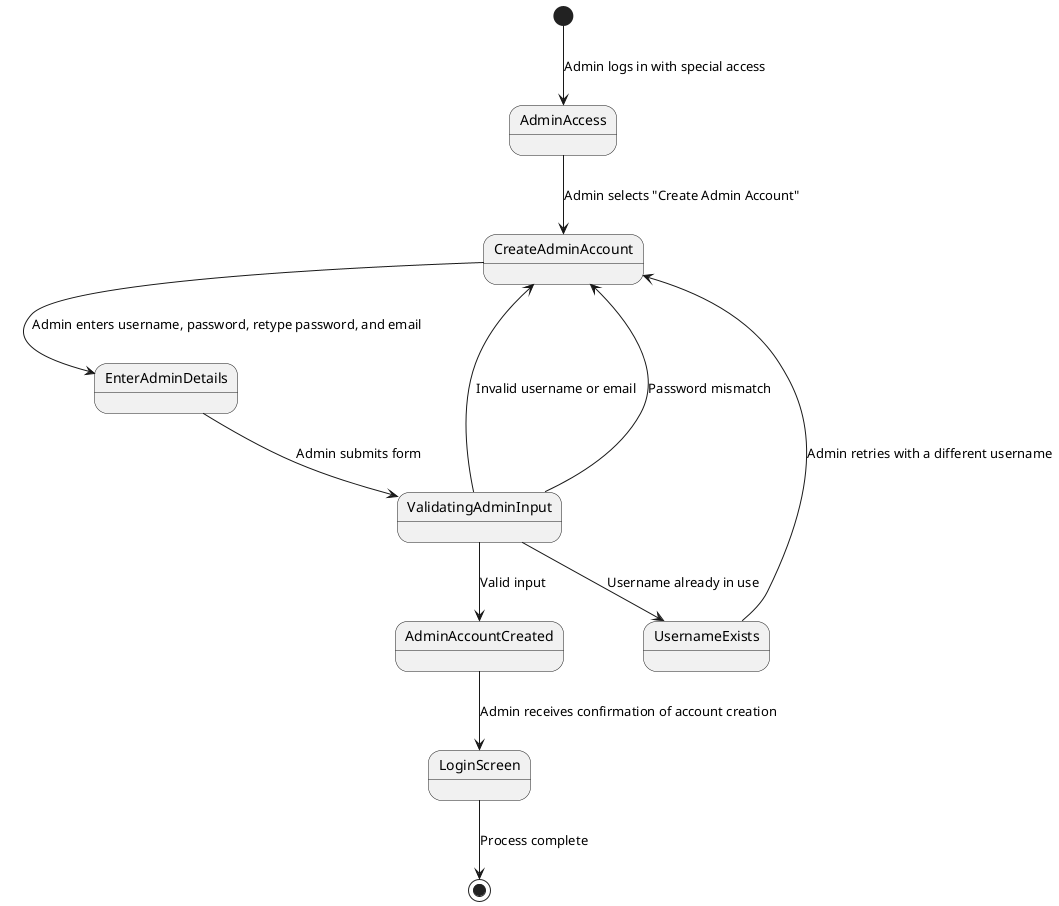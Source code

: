 @startuml
[*] --> AdminAccess : Admin logs in with special access

AdminAccess --> CreateAdminAccount : Admin selects "Create Admin Account"

CreateAdminAccount --> EnterAdminDetails : Admin enters username, password, retype password, and email
EnterAdminDetails --> ValidatingAdminInput : Admin submits form

ValidatingAdminInput --> AdminAccountCreated : Valid input
ValidatingAdminInput --> CreateAdminAccount : Invalid username or email
ValidatingAdminInput --> CreateAdminAccount : Password mismatch
ValidatingAdminInput --> UsernameExists : Username already in use

AdminAccountCreated --> LoginScreen : Admin receives confirmation of account creation
LoginScreen --> [*] : Process complete

UsernameExists --> CreateAdminAccount : Admin retries with a different username
@enduml
